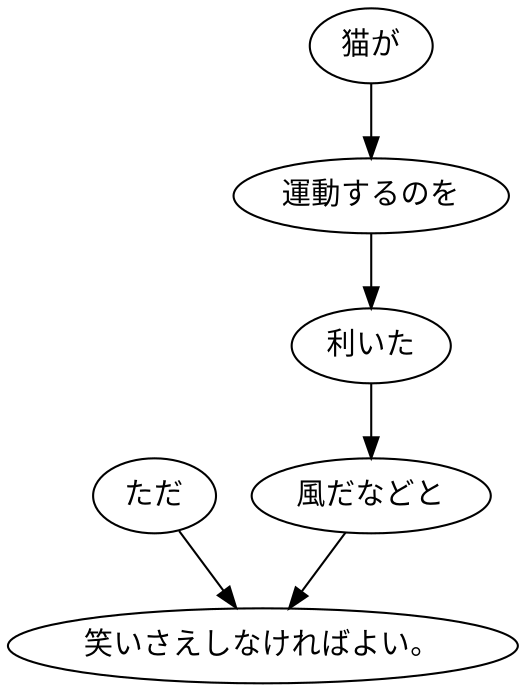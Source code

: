 digraph graph3944 {
	node0 [label="ただ"];
	node1 [label="猫が"];
	node2 [label="運動するのを"];
	node3 [label="利いた"];
	node4 [label="風だなどと"];
	node5 [label="笑いさえしなければよい。"];
	node0 -> node5;
	node1 -> node2;
	node2 -> node3;
	node3 -> node4;
	node4 -> node5;
}
